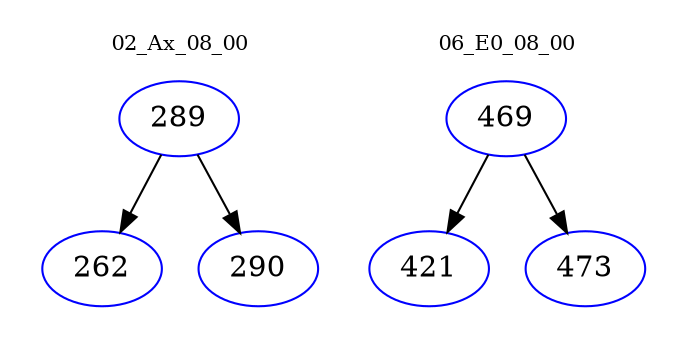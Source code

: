 digraph{
subgraph cluster_0 {
color = white
label = "02_Ax_08_00";
fontsize=10;
T0_289 [label="289", color="blue"]
T0_289 -> T0_262 [color="black"]
T0_262 [label="262", color="blue"]
T0_289 -> T0_290 [color="black"]
T0_290 [label="290", color="blue"]
}
subgraph cluster_1 {
color = white
label = "06_E0_08_00";
fontsize=10;
T1_469 [label="469", color="blue"]
T1_469 -> T1_421 [color="black"]
T1_421 [label="421", color="blue"]
T1_469 -> T1_473 [color="black"]
T1_473 [label="473", color="blue"]
}
}
